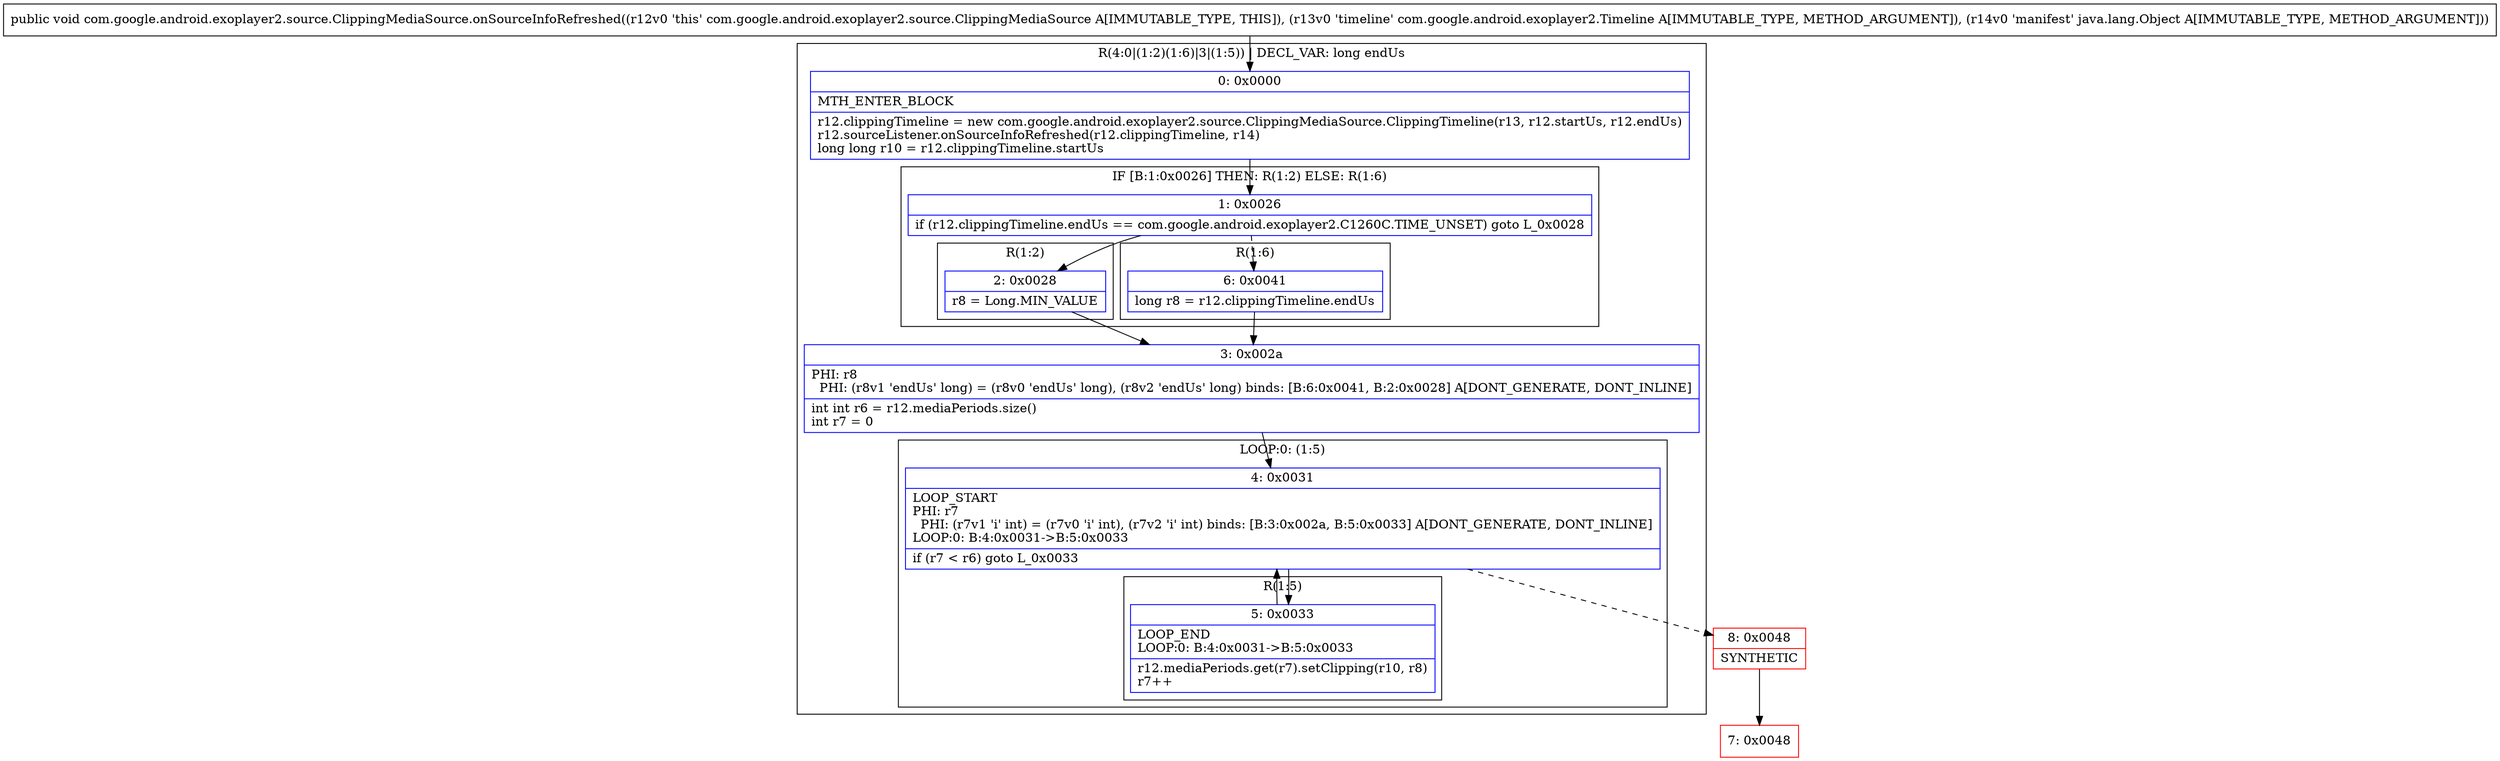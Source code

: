 digraph "CFG forcom.google.android.exoplayer2.source.ClippingMediaSource.onSourceInfoRefreshed(Lcom\/google\/android\/exoplayer2\/Timeline;Ljava\/lang\/Object;)V" {
subgraph cluster_Region_1171857245 {
label = "R(4:0|(1:2)(1:6)|3|(1:5)) | DECL_VAR: long endUs\l";
node [shape=record,color=blue];
Node_0 [shape=record,label="{0\:\ 0x0000|MTH_ENTER_BLOCK\l|r12.clippingTimeline = new com.google.android.exoplayer2.source.ClippingMediaSource.ClippingTimeline(r13, r12.startUs, r12.endUs)\lr12.sourceListener.onSourceInfoRefreshed(r12.clippingTimeline, r14)\llong long r10 = r12.clippingTimeline.startUs\l}"];
subgraph cluster_IfRegion_1119385015 {
label = "IF [B:1:0x0026] THEN: R(1:2) ELSE: R(1:6)";
node [shape=record,color=blue];
Node_1 [shape=record,label="{1\:\ 0x0026|if (r12.clippingTimeline.endUs == com.google.android.exoplayer2.C1260C.TIME_UNSET) goto L_0x0028\l}"];
subgraph cluster_Region_615305489 {
label = "R(1:2)";
node [shape=record,color=blue];
Node_2 [shape=record,label="{2\:\ 0x0028|r8 = Long.MIN_VALUE\l}"];
}
subgraph cluster_Region_594394732 {
label = "R(1:6)";
node [shape=record,color=blue];
Node_6 [shape=record,label="{6\:\ 0x0041|long r8 = r12.clippingTimeline.endUs\l}"];
}
}
Node_3 [shape=record,label="{3\:\ 0x002a|PHI: r8 \l  PHI: (r8v1 'endUs' long) = (r8v0 'endUs' long), (r8v2 'endUs' long) binds: [B:6:0x0041, B:2:0x0028] A[DONT_GENERATE, DONT_INLINE]\l|int int r6 = r12.mediaPeriods.size()\lint r7 = 0\l}"];
subgraph cluster_LoopRegion_687997230 {
label = "LOOP:0: (1:5)";
node [shape=record,color=blue];
Node_4 [shape=record,label="{4\:\ 0x0031|LOOP_START\lPHI: r7 \l  PHI: (r7v1 'i' int) = (r7v0 'i' int), (r7v2 'i' int) binds: [B:3:0x002a, B:5:0x0033] A[DONT_GENERATE, DONT_INLINE]\lLOOP:0: B:4:0x0031\-\>B:5:0x0033\l|if (r7 \< r6) goto L_0x0033\l}"];
subgraph cluster_Region_789363583 {
label = "R(1:5)";
node [shape=record,color=blue];
Node_5 [shape=record,label="{5\:\ 0x0033|LOOP_END\lLOOP:0: B:4:0x0031\-\>B:5:0x0033\l|r12.mediaPeriods.get(r7).setClipping(r10, r8)\lr7++\l}"];
}
}
}
Node_7 [shape=record,color=red,label="{7\:\ 0x0048}"];
Node_8 [shape=record,color=red,label="{8\:\ 0x0048|SYNTHETIC\l}"];
MethodNode[shape=record,label="{public void com.google.android.exoplayer2.source.ClippingMediaSource.onSourceInfoRefreshed((r12v0 'this' com.google.android.exoplayer2.source.ClippingMediaSource A[IMMUTABLE_TYPE, THIS]), (r13v0 'timeline' com.google.android.exoplayer2.Timeline A[IMMUTABLE_TYPE, METHOD_ARGUMENT]), (r14v0 'manifest' java.lang.Object A[IMMUTABLE_TYPE, METHOD_ARGUMENT])) }"];
MethodNode -> Node_0;
Node_0 -> Node_1;
Node_1 -> Node_2;
Node_1 -> Node_6[style=dashed];
Node_2 -> Node_3;
Node_6 -> Node_3;
Node_3 -> Node_4;
Node_4 -> Node_5;
Node_4 -> Node_8[style=dashed];
Node_5 -> Node_4;
Node_8 -> Node_7;
}

